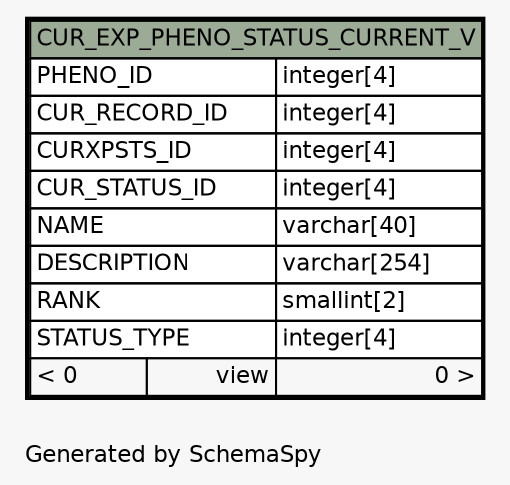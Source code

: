 // dot 2.38.0 on Windows 10 10.0
// SchemaSpy rev Unknown
digraph "oneDegreeRelationshipsDiagram" {
  graph [
    rankdir="RL"
    bgcolor="#f7f7f7"
    label="\nGenerated by SchemaSpy"
    labeljust="l"
    nodesep="0.18"
    ranksep="0.46"
    fontname="Helvetica"
    fontsize="11"
  ];
  node [
    fontname="Helvetica"
    fontsize="11"
    shape="plaintext"
  ];
  edge [
    arrowsize="0.8"
  ];
  "CUR_EXP_PHENO_STATUS_CURRENT_V" [
    label=<
    <TABLE BORDER="2" CELLBORDER="1" CELLSPACING="0" BGCOLOR="#ffffff">
      <TR><TD COLSPAN="3" BGCOLOR="#9bab96" ALIGN="CENTER">CUR_EXP_PHENO_STATUS_CURRENT_V</TD></TR>
      <TR><TD PORT="PHENO_ID" COLSPAN="2" ALIGN="LEFT">PHENO_ID</TD><TD PORT="PHENO_ID.type" ALIGN="LEFT">integer[4]</TD></TR>
      <TR><TD PORT="CUR_RECORD_ID" COLSPAN="2" ALIGN="LEFT">CUR_RECORD_ID</TD><TD PORT="CUR_RECORD_ID.type" ALIGN="LEFT">integer[4]</TD></TR>
      <TR><TD PORT="CURXPSTS_ID" COLSPAN="2" ALIGN="LEFT">CURXPSTS_ID</TD><TD PORT="CURXPSTS_ID.type" ALIGN="LEFT">integer[4]</TD></TR>
      <TR><TD PORT="CUR_STATUS_ID" COLSPAN="2" ALIGN="LEFT">CUR_STATUS_ID</TD><TD PORT="CUR_STATUS_ID.type" ALIGN="LEFT">integer[4]</TD></TR>
      <TR><TD PORT="NAME" COLSPAN="2" ALIGN="LEFT">NAME</TD><TD PORT="NAME.type" ALIGN="LEFT">varchar[40]</TD></TR>
      <TR><TD PORT="DESCRIPTION" COLSPAN="2" ALIGN="LEFT">DESCRIPTION</TD><TD PORT="DESCRIPTION.type" ALIGN="LEFT">varchar[254]</TD></TR>
      <TR><TD PORT="RANK" COLSPAN="2" ALIGN="LEFT">RANK</TD><TD PORT="RANK.type" ALIGN="LEFT">smallint[2]</TD></TR>
      <TR><TD PORT="STATUS_TYPE" COLSPAN="2" ALIGN="LEFT">STATUS_TYPE</TD><TD PORT="STATUS_TYPE.type" ALIGN="LEFT">integer[4]</TD></TR>
      <TR><TD ALIGN="LEFT" BGCOLOR="#f7f7f7">&lt; 0</TD><TD ALIGN="RIGHT" BGCOLOR="#f7f7f7">view</TD><TD ALIGN="RIGHT" BGCOLOR="#f7f7f7">0 &gt;</TD></TR>
    </TABLE>>
    URL="CUR_EXP_PHENO_STATUS_CURRENT_V.html"
    tooltip="CUR_EXP_PHENO_STATUS_CURRENT_V"
  ];
}

